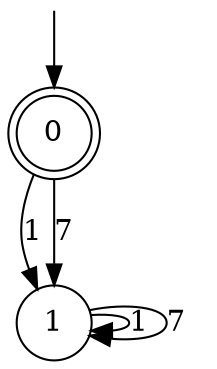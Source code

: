 digraph g {

	s0 [shape="doublecircle" label="0"];
	s1 [shape="circle" label="1"];
	s0 -> s1 [label="1"];
	s0 -> s1 [label="7"];
	s1 -> s1 [label="1"];
	s1 -> s1 [label="7"];

__start0 [label="" shape="none" width="0" height="0"];
__start0 -> s0;

}
